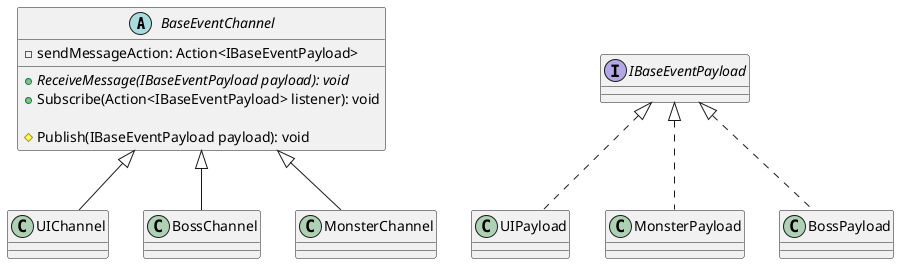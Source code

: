 @startuml

abstract class BaseEventChannel {
    - sendMessageAction: Action<IBaseEventPayload>

    + {abstract} ReceiveMessage(IBaseEventPayload payload): void
    + Subscribe(Action<IBaseEventPayload> listener): void

    # Publish(IBaseEventPayload payload): void
}

class UIChannel
class BossChannel
class MonsterChannel

BaseEventChannel <|-- UIChannel
BaseEventChannel <|-- BossChannel
BaseEventChannel <|-- MonsterChannel

interface IBaseEventPayload {}
class UIPayload {}
class MonsterPayload {}
class BossPayload {}

IBaseEventPayload <|.. UIPayload
IBaseEventPayload <|.. MonsterPayload
IBaseEventPayload <|..BossPayload

@enduml

@startuml
class TicketMachine {
    - tickets: Dictionary<ChannelType, Ticket>

    + AddTickets(params ChannelType[] types): void
    + Ticket(BaseCenter center): void
    + RegisterObserver(ChannelType type, Action<IBaseEventPayload> observer): void
}
@enduml

@startuml

class Ticket {
    - sendMessageAction: Action<IBaseEventPayload>
    - channelNotifyAction: Action<IBaseEventPayload>

    + {static} RegisterObserver(Ticket ticket, Action<IBaseEventPayload> observer): void
    + Subscribe(BaseEventChannel channel): void
    + Publish(IBaseEventPayload payload): void
    + Notify(IBaseEventPayload payload): void
}

@enduml

@startuml

abstract BaseEventChannel

class SubChannel1
class SubChannel2

class TicketMachine

class Ticket

class GameObject

BaseEventChannel "1" <--> "1" Ticket
BaseEventChannel <|.. SubChannel1
BaseEventChannel <|.. SubChannel2

TicketMachine "1" *-- "n" Ticket

GameObject "1" *-- "1" TicketMachine

@enduml
